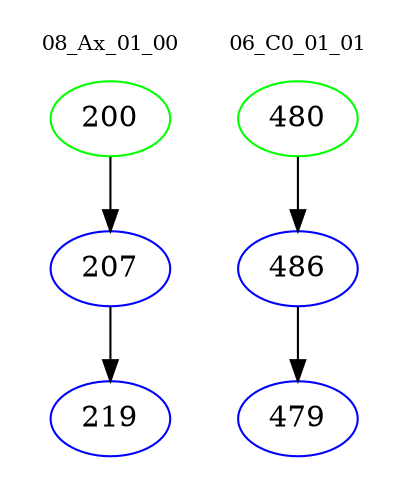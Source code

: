 digraph{
subgraph cluster_0 {
color = white
label = "08_Ax_01_00";
fontsize=10;
T0_200 [label="200", color="green"]
T0_200 -> T0_207 [color="black"]
T0_207 [label="207", color="blue"]
T0_207 -> T0_219 [color="black"]
T0_219 [label="219", color="blue"]
}
subgraph cluster_1 {
color = white
label = "06_C0_01_01";
fontsize=10;
T1_480 [label="480", color="green"]
T1_480 -> T1_486 [color="black"]
T1_486 [label="486", color="blue"]
T1_486 -> T1_479 [color="black"]
T1_479 [label="479", color="blue"]
}
}
